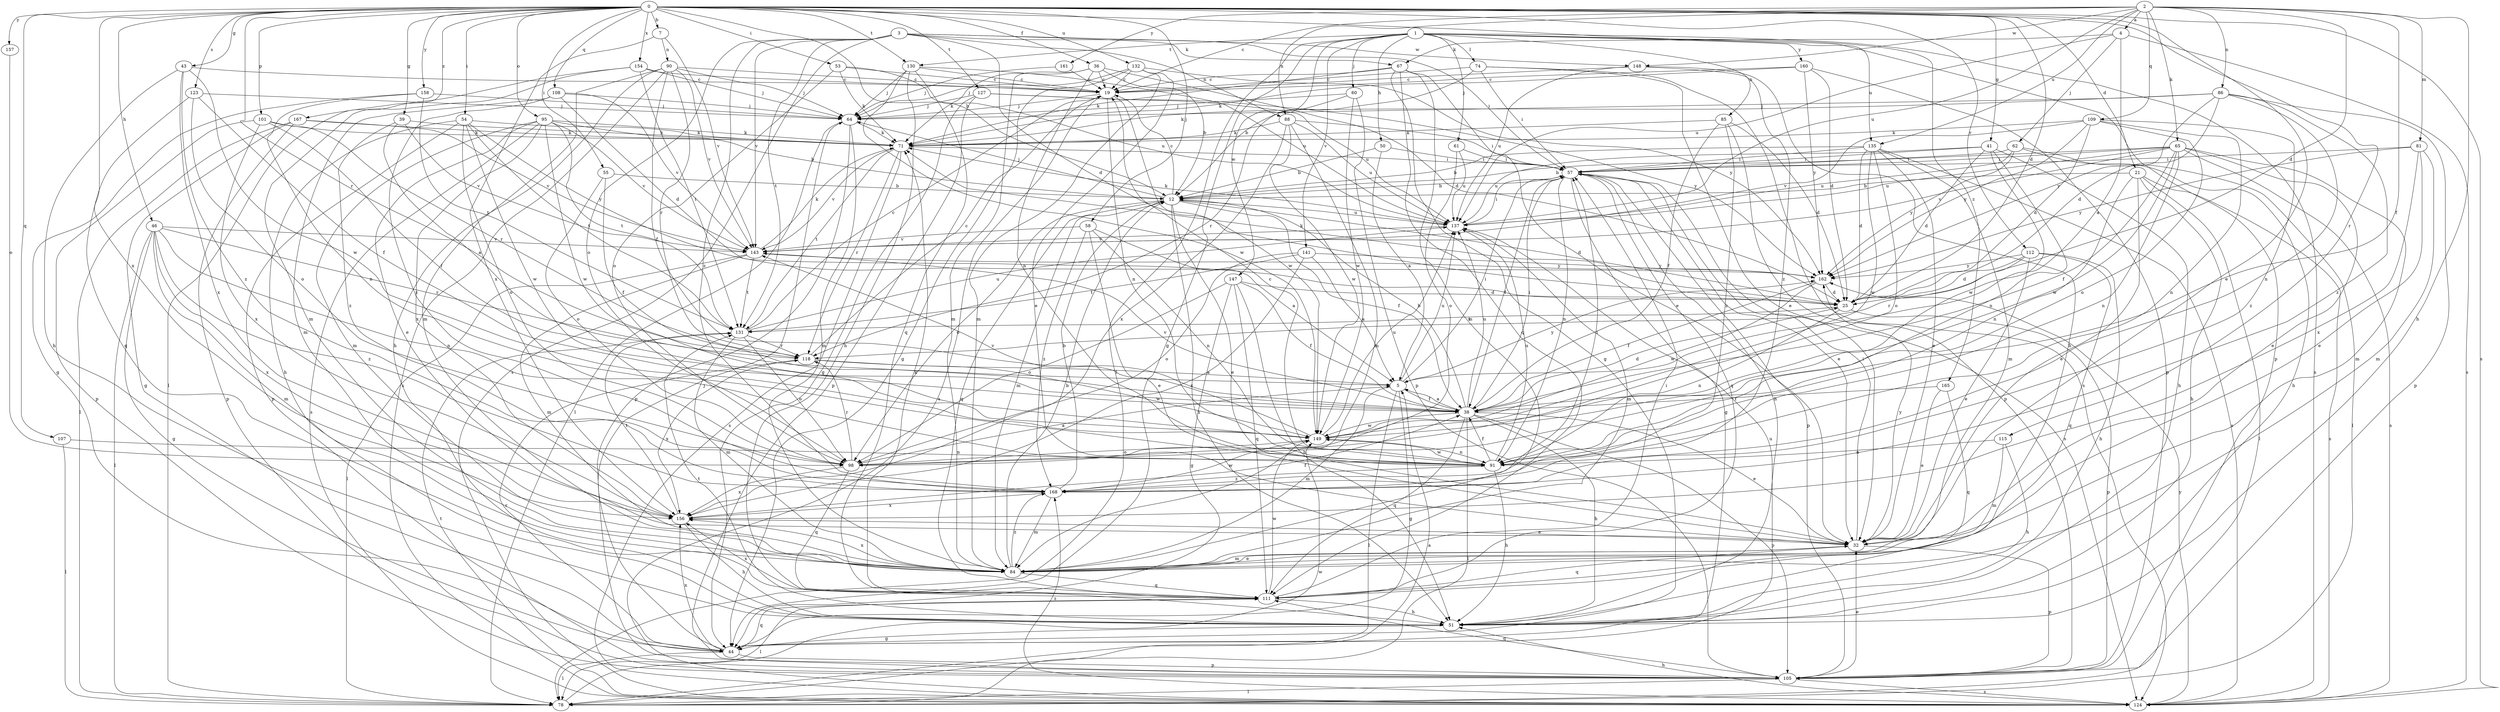strict digraph  {
0;
1;
2;
3;
4;
5;
7;
12;
19;
21;
25;
32;
36;
38;
39;
41;
43;
44;
46;
50;
51;
53;
54;
55;
57;
58;
60;
61;
62;
64;
65;
67;
71;
74;
78;
81;
84;
85;
86;
88;
90;
91;
95;
98;
101;
105;
107;
108;
109;
111;
112;
115;
118;
123;
124;
127;
130;
131;
132;
135;
137;
141;
143;
147;
148;
149;
154;
156;
157;
158;
160;
161;
162;
165;
167;
168;
0 -> 7  [label=b];
0 -> 12  [label=b];
0 -> 21  [label=d];
0 -> 25  [label=d];
0 -> 32  [label=e];
0 -> 36  [label=f];
0 -> 39  [label=g];
0 -> 41  [label=g];
0 -> 43  [label=g];
0 -> 46  [label=h];
0 -> 53  [label=i];
0 -> 54  [label=i];
0 -> 55  [label=i];
0 -> 58  [label=j];
0 -> 95  [label=o];
0 -> 101  [label=p];
0 -> 107  [label=q];
0 -> 108  [label=q];
0 -> 112  [label=r];
0 -> 115  [label=r];
0 -> 118  [label=r];
0 -> 123  [label=s];
0 -> 124  [label=s];
0 -> 127  [label=t];
0 -> 130  [label=t];
0 -> 132  [label=u];
0 -> 154  [label=x];
0 -> 156  [label=x];
0 -> 157  [label=y];
0 -> 158  [label=y];
0 -> 165  [label=z];
0 -> 167  [label=z];
1 -> 44  [label=g];
1 -> 50  [label=h];
1 -> 60  [label=j];
1 -> 61  [label=j];
1 -> 74  [label=l];
1 -> 78  [label=l];
1 -> 85  [label=n];
1 -> 105  [label=p];
1 -> 124  [label=s];
1 -> 130  [label=t];
1 -> 135  [label=u];
1 -> 141  [label=v];
1 -> 147  [label=w];
1 -> 160  [label=y];
2 -> 4  [label=a];
2 -> 19  [label=c];
2 -> 25  [label=d];
2 -> 38  [label=f];
2 -> 51  [label=h];
2 -> 65  [label=k];
2 -> 81  [label=m];
2 -> 86  [label=n];
2 -> 88  [label=n];
2 -> 109  [label=q];
2 -> 135  [label=u];
2 -> 137  [label=u];
2 -> 148  [label=w];
2 -> 161  [label=y];
3 -> 25  [label=d];
3 -> 57  [label=i];
3 -> 67  [label=k];
3 -> 88  [label=n];
3 -> 98  [label=o];
3 -> 124  [label=s];
3 -> 131  [label=t];
3 -> 143  [label=v];
3 -> 148  [label=w];
3 -> 168  [label=z];
4 -> 5  [label=a];
4 -> 62  [label=j];
4 -> 67  [label=k];
4 -> 124  [label=s];
4 -> 137  [label=u];
5 -> 38  [label=f];
5 -> 44  [label=g];
5 -> 57  [label=i];
5 -> 78  [label=l];
5 -> 84  [label=m];
5 -> 137  [label=u];
5 -> 162  [label=y];
7 -> 90  [label=n];
7 -> 143  [label=v];
7 -> 156  [label=x];
12 -> 19  [label=c];
12 -> 25  [label=d];
12 -> 32  [label=e];
12 -> 38  [label=f];
12 -> 51  [label=h];
12 -> 64  [label=j];
12 -> 84  [label=m];
12 -> 98  [label=o];
12 -> 111  [label=q];
12 -> 137  [label=u];
19 -> 64  [label=j];
19 -> 91  [label=n];
19 -> 124  [label=s];
19 -> 149  [label=w];
21 -> 12  [label=b];
21 -> 32  [label=e];
21 -> 51  [label=h];
21 -> 78  [label=l];
21 -> 91  [label=n];
21 -> 124  [label=s];
25 -> 71  [label=k];
25 -> 91  [label=n];
25 -> 105  [label=p];
25 -> 131  [label=t];
32 -> 57  [label=i];
32 -> 84  [label=m];
32 -> 105  [label=p];
32 -> 111  [label=q];
32 -> 162  [label=y];
36 -> 12  [label=b];
36 -> 19  [label=c];
36 -> 25  [label=d];
36 -> 71  [label=k];
36 -> 84  [label=m];
36 -> 91  [label=n];
38 -> 5  [label=a];
38 -> 12  [label=b];
38 -> 25  [label=d];
38 -> 32  [label=e];
38 -> 51  [label=h];
38 -> 57  [label=i];
38 -> 78  [label=l];
38 -> 105  [label=p];
38 -> 111  [label=q];
38 -> 137  [label=u];
38 -> 143  [label=v];
38 -> 149  [label=w];
39 -> 5  [label=a];
39 -> 71  [label=k];
39 -> 143  [label=v];
39 -> 168  [label=z];
41 -> 25  [label=d];
41 -> 51  [label=h];
41 -> 57  [label=i];
41 -> 91  [label=n];
41 -> 137  [label=u];
41 -> 149  [label=w];
43 -> 19  [label=c];
43 -> 51  [label=h];
43 -> 149  [label=w];
43 -> 156  [label=x];
43 -> 168  [label=z];
44 -> 64  [label=j];
44 -> 78  [label=l];
44 -> 105  [label=p];
44 -> 111  [label=q];
44 -> 118  [label=r];
44 -> 137  [label=u];
44 -> 156  [label=x];
46 -> 44  [label=g];
46 -> 78  [label=l];
46 -> 84  [label=m];
46 -> 91  [label=n];
46 -> 118  [label=r];
46 -> 143  [label=v];
46 -> 156  [label=x];
46 -> 168  [label=z];
50 -> 5  [label=a];
50 -> 12  [label=b];
50 -> 57  [label=i];
51 -> 44  [label=g];
51 -> 131  [label=t];
53 -> 19  [label=c];
53 -> 71  [label=k];
53 -> 98  [label=o];
53 -> 137  [label=u];
54 -> 51  [label=h];
54 -> 71  [label=k];
54 -> 98  [label=o];
54 -> 105  [label=p];
54 -> 131  [label=t];
54 -> 149  [label=w];
54 -> 162  [label=y];
55 -> 12  [label=b];
55 -> 38  [label=f];
55 -> 98  [label=o];
57 -> 12  [label=b];
57 -> 32  [label=e];
57 -> 38  [label=f];
57 -> 44  [label=g];
57 -> 51  [label=h];
57 -> 91  [label=n];
57 -> 105  [label=p];
57 -> 111  [label=q];
57 -> 124  [label=s];
58 -> 5  [label=a];
58 -> 32  [label=e];
58 -> 91  [label=n];
58 -> 143  [label=v];
58 -> 168  [label=z];
60 -> 64  [label=j];
60 -> 105  [label=p];
60 -> 118  [label=r];
60 -> 149  [label=w];
61 -> 57  [label=i];
61 -> 98  [label=o];
61 -> 137  [label=u];
62 -> 51  [label=h];
62 -> 57  [label=i];
62 -> 78  [label=l];
62 -> 137  [label=u];
62 -> 162  [label=y];
64 -> 71  [label=k];
64 -> 78  [label=l];
64 -> 84  [label=m];
64 -> 105  [label=p];
65 -> 12  [label=b];
65 -> 32  [label=e];
65 -> 38  [label=f];
65 -> 57  [label=i];
65 -> 84  [label=m];
65 -> 91  [label=n];
65 -> 124  [label=s];
65 -> 137  [label=u];
65 -> 143  [label=v];
65 -> 149  [label=w];
67 -> 19  [label=c];
67 -> 32  [label=e];
67 -> 44  [label=g];
67 -> 71  [label=k];
67 -> 84  [label=m];
67 -> 111  [label=q];
71 -> 57  [label=i];
71 -> 118  [label=r];
71 -> 124  [label=s];
71 -> 131  [label=t];
71 -> 143  [label=v];
74 -> 12  [label=b];
74 -> 19  [label=c];
74 -> 32  [label=e];
74 -> 57  [label=i];
74 -> 124  [label=s];
78 -> 5  [label=a];
78 -> 149  [label=w];
81 -> 32  [label=e];
81 -> 57  [label=i];
81 -> 84  [label=m];
81 -> 156  [label=x];
81 -> 162  [label=y];
84 -> 12  [label=b];
84 -> 32  [label=e];
84 -> 111  [label=q];
84 -> 156  [label=x];
84 -> 168  [label=z];
85 -> 25  [label=d];
85 -> 38  [label=f];
85 -> 71  [label=k];
85 -> 105  [label=p];
85 -> 168  [label=z];
86 -> 25  [label=d];
86 -> 64  [label=j];
86 -> 71  [label=k];
86 -> 91  [label=n];
86 -> 105  [label=p];
86 -> 162  [label=y];
86 -> 168  [label=z];
88 -> 57  [label=i];
88 -> 71  [label=k];
88 -> 84  [label=m];
88 -> 137  [label=u];
88 -> 149  [label=w];
88 -> 156  [label=x];
90 -> 19  [label=c];
90 -> 38  [label=f];
90 -> 51  [label=h];
90 -> 64  [label=j];
90 -> 84  [label=m];
90 -> 118  [label=r];
90 -> 124  [label=s];
90 -> 143  [label=v];
91 -> 19  [label=c];
91 -> 38  [label=f];
91 -> 51  [label=h];
91 -> 137  [label=u];
91 -> 149  [label=w];
91 -> 168  [label=z];
95 -> 12  [label=b];
95 -> 32  [label=e];
95 -> 71  [label=k];
95 -> 84  [label=m];
95 -> 124  [label=s];
95 -> 131  [label=t];
95 -> 143  [label=v];
95 -> 149  [label=w];
95 -> 156  [label=x];
98 -> 5  [label=a];
98 -> 111  [label=q];
98 -> 118  [label=r];
98 -> 156  [label=x];
101 -> 38  [label=f];
101 -> 71  [label=k];
101 -> 105  [label=p];
101 -> 118  [label=r];
101 -> 156  [label=x];
105 -> 32  [label=e];
105 -> 78  [label=l];
105 -> 111  [label=q];
105 -> 124  [label=s];
107 -> 78  [label=l];
107 -> 91  [label=n];
108 -> 25  [label=d];
108 -> 64  [label=j];
108 -> 84  [label=m];
108 -> 143  [label=v];
108 -> 168  [label=z];
109 -> 25  [label=d];
109 -> 71  [label=k];
109 -> 91  [label=n];
109 -> 98  [label=o];
109 -> 143  [label=v];
109 -> 162  [label=y];
109 -> 168  [label=z];
111 -> 51  [label=h];
111 -> 57  [label=i];
111 -> 71  [label=k];
111 -> 78  [label=l];
111 -> 149  [label=w];
111 -> 156  [label=x];
112 -> 25  [label=d];
112 -> 32  [label=e];
112 -> 51  [label=h];
112 -> 111  [label=q];
112 -> 118  [label=r];
112 -> 162  [label=y];
115 -> 51  [label=h];
115 -> 84  [label=m];
115 -> 91  [label=n];
118 -> 5  [label=a];
118 -> 19  [label=c];
118 -> 149  [label=w];
118 -> 156  [label=x];
123 -> 38  [label=f];
123 -> 64  [label=j];
123 -> 98  [label=o];
123 -> 111  [label=q];
124 -> 51  [label=h];
124 -> 131  [label=t];
124 -> 162  [label=y];
124 -> 168  [label=z];
127 -> 44  [label=g];
127 -> 64  [label=j];
127 -> 105  [label=p];
127 -> 137  [label=u];
127 -> 162  [label=y];
130 -> 19  [label=c];
130 -> 51  [label=h];
130 -> 64  [label=j];
130 -> 111  [label=q];
130 -> 137  [label=u];
130 -> 149  [label=w];
131 -> 19  [label=c];
131 -> 84  [label=m];
131 -> 98  [label=o];
131 -> 118  [label=r];
131 -> 137  [label=u];
132 -> 19  [label=c];
132 -> 32  [label=e];
132 -> 44  [label=g];
132 -> 64  [label=j];
132 -> 84  [label=m];
132 -> 162  [label=y];
135 -> 12  [label=b];
135 -> 25  [label=d];
135 -> 32  [label=e];
135 -> 57  [label=i];
135 -> 84  [label=m];
135 -> 98  [label=o];
135 -> 124  [label=s];
135 -> 149  [label=w];
137 -> 57  [label=i];
137 -> 71  [label=k];
137 -> 84  [label=m];
137 -> 143  [label=v];
141 -> 5  [label=a];
141 -> 98  [label=o];
141 -> 131  [label=t];
141 -> 156  [label=x];
141 -> 162  [label=y];
143 -> 71  [label=k];
143 -> 78  [label=l];
143 -> 84  [label=m];
143 -> 131  [label=t];
143 -> 162  [label=y];
147 -> 25  [label=d];
147 -> 38  [label=f];
147 -> 44  [label=g];
147 -> 51  [label=h];
147 -> 98  [label=o];
147 -> 111  [label=q];
148 -> 19  [label=c];
148 -> 51  [label=h];
148 -> 137  [label=u];
148 -> 168  [label=z];
149 -> 91  [label=n];
149 -> 98  [label=o];
149 -> 137  [label=u];
149 -> 143  [label=v];
154 -> 19  [label=c];
154 -> 64  [label=j];
154 -> 78  [label=l];
154 -> 84  [label=m];
154 -> 131  [label=t];
156 -> 32  [label=e];
156 -> 38  [label=f];
156 -> 51  [label=h];
156 -> 131  [label=t];
157 -> 98  [label=o];
158 -> 44  [label=g];
158 -> 64  [label=j];
158 -> 91  [label=n];
158 -> 131  [label=t];
160 -> 19  [label=c];
160 -> 25  [label=d];
160 -> 71  [label=k];
160 -> 105  [label=p];
160 -> 162  [label=y];
161 -> 19  [label=c];
161 -> 64  [label=j];
162 -> 25  [label=d];
162 -> 38  [label=f];
162 -> 149  [label=w];
165 -> 32  [label=e];
165 -> 38  [label=f];
165 -> 111  [label=q];
167 -> 44  [label=g];
167 -> 71  [label=k];
167 -> 78  [label=l];
167 -> 105  [label=p];
167 -> 143  [label=v];
168 -> 12  [label=b];
168 -> 57  [label=i];
168 -> 84  [label=m];
168 -> 149  [label=w];
168 -> 156  [label=x];
}
